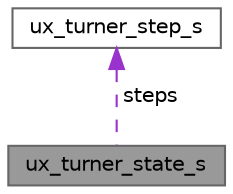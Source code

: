 digraph "ux_turner_state_s"
{
 // LATEX_PDF_SIZE
  bgcolor="transparent";
  edge [fontname=Helvetica,fontsize=10,labelfontname=Helvetica,labelfontsize=10];
  node [fontname=Helvetica,fontsize=10,shape=box,height=0.2,width=0.4];
  Node1 [label="ux_turner_state_s",height=0.2,width=0.4,color="gray40", fillcolor="grey60", style="filled", fontcolor="black",tooltip=" "];
  Node2 -> Node1 [dir="back",color="darkorchid3",style="dashed",label=" steps" ];
  Node2 [label="ux_turner_step_s",height=0.2,width=0.4,color="gray40", fillcolor="white", style="filled",URL="$structux__turner__step__s.html",tooltip=" "];
}
